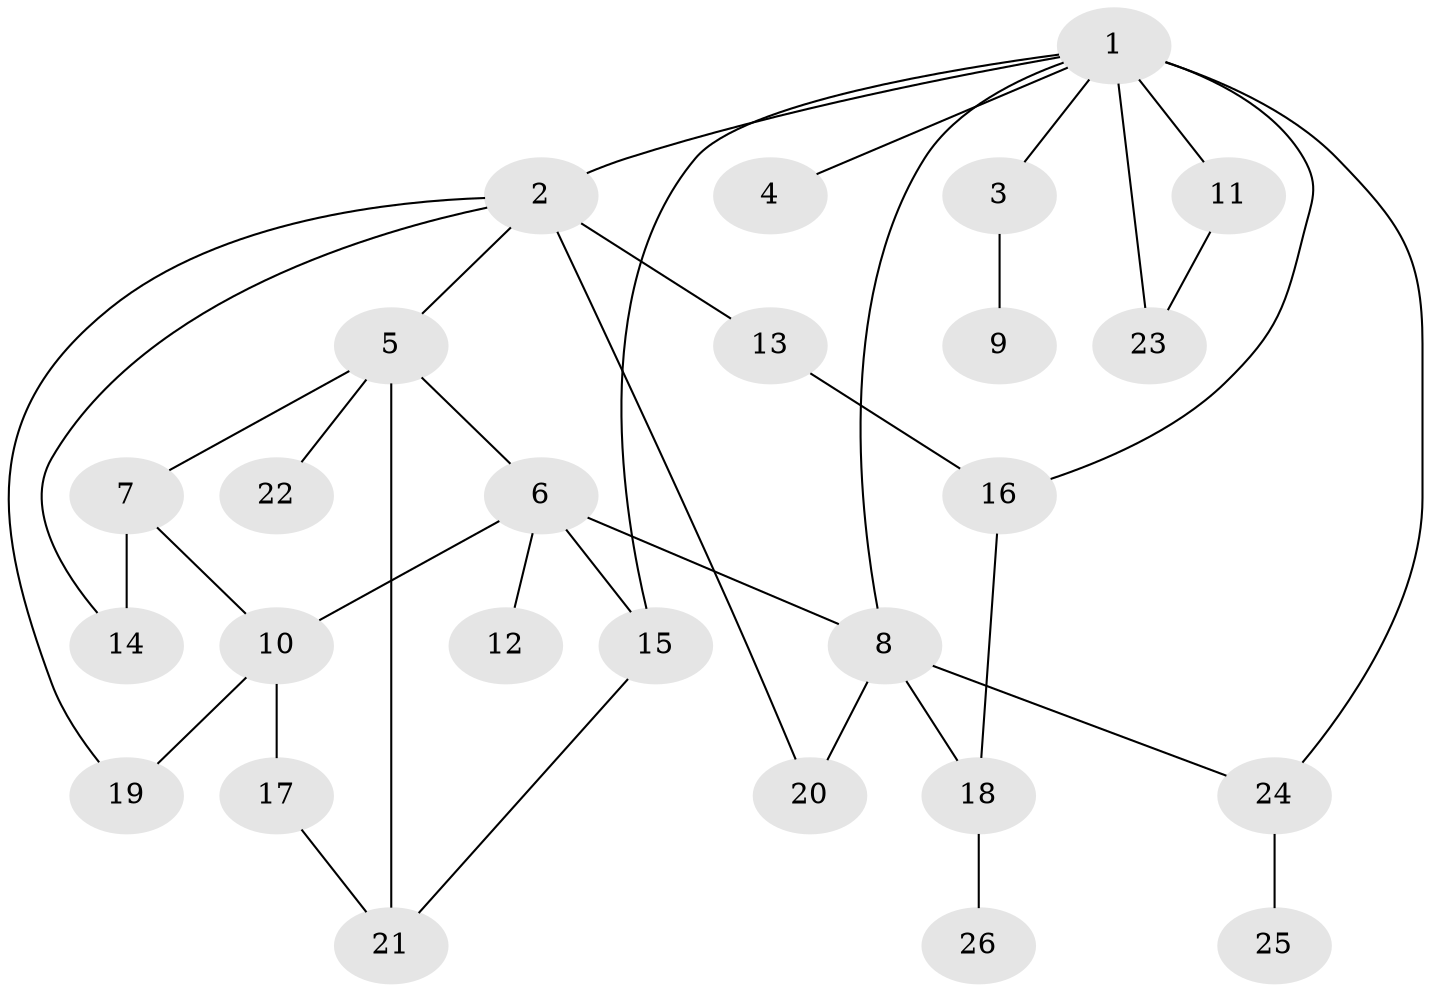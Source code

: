 // original degree distribution, {18: 0.016129032258064516, 11: 0.016129032258064516, 3: 0.11290322580645161, 2: 0.14516129032258066, 7: 0.016129032258064516, 9: 0.016129032258064516, 6: 0.03225806451612903, 1: 0.5806451612903226, 4: 0.03225806451612903, 5: 0.03225806451612903}
// Generated by graph-tools (version 1.1) at 2025/50/03/04/25 22:50:24]
// undirected, 26 vertices, 37 edges
graph export_dot {
  node [color=gray90,style=filled];
  1;
  2;
  3;
  4;
  5;
  6;
  7;
  8;
  9;
  10;
  11;
  12;
  13;
  14;
  15;
  16;
  17;
  18;
  19;
  20;
  21;
  22;
  23;
  24;
  25;
  26;
  1 -- 2 [weight=1.0];
  1 -- 3 [weight=1.0];
  1 -- 4 [weight=1.0];
  1 -- 8 [weight=1.0];
  1 -- 11 [weight=1.0];
  1 -- 15 [weight=1.0];
  1 -- 16 [weight=1.0];
  1 -- 23 [weight=7.0];
  1 -- 24 [weight=1.0];
  2 -- 5 [weight=1.0];
  2 -- 13 [weight=5.0];
  2 -- 14 [weight=1.0];
  2 -- 19 [weight=1.0];
  2 -- 20 [weight=1.0];
  3 -- 9 [weight=1.0];
  5 -- 6 [weight=1.0];
  5 -- 7 [weight=1.0];
  5 -- 21 [weight=2.0];
  5 -- 22 [weight=1.0];
  6 -- 8 [weight=4.0];
  6 -- 10 [weight=1.0];
  6 -- 12 [weight=1.0];
  6 -- 15 [weight=1.0];
  7 -- 10 [weight=1.0];
  7 -- 14 [weight=3.0];
  8 -- 18 [weight=1.0];
  8 -- 20 [weight=1.0];
  8 -- 24 [weight=1.0];
  10 -- 17 [weight=1.0];
  10 -- 19 [weight=2.0];
  11 -- 23 [weight=1.0];
  13 -- 16 [weight=1.0];
  15 -- 21 [weight=1.0];
  16 -- 18 [weight=1.0];
  17 -- 21 [weight=1.0];
  18 -- 26 [weight=1.0];
  24 -- 25 [weight=2.0];
}
